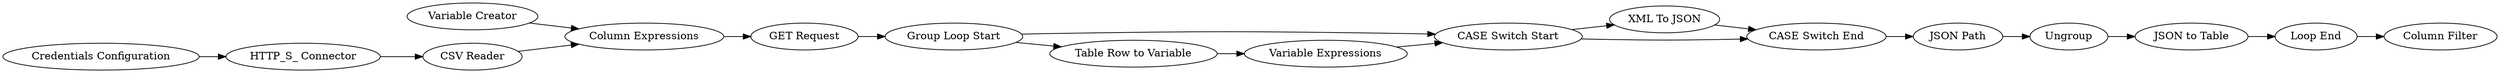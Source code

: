 digraph {
	6 [label="CSV Reader"]
	7 [label="Credentials Configuration"]
	8 [label="HTTP_S_ Connector"]
	9 [label="GET Request"]
	10 [label="JSON to Table"]
	13 [label="Variable Creator"]
	14 [label="Column Expressions"]
	21 [label="XML To JSON"]
	30 [label="Variable Expressions"]
	31 [label="CASE Switch Start"]
	32 [label="CASE Switch End"]
	37 [label="Table Row to Variable"]
	39 [label="Group Loop Start"]
	40 [label="Loop End"]
	41 [label="JSON Path"]
	42 [label=Ungroup]
	43 [label="Column Filter"]
	6 -> 14
	7 -> 8
	8 -> 6
	9 -> 39
	10 -> 40
	13 -> 14
	14 -> 9
	21 -> 32
	30 -> 31
	31 -> 21
	31 -> 32
	32 -> 41
	37 -> 30
	39 -> 31
	39 -> 37
	40 -> 43
	41 -> 42
	42 -> 10
	rankdir=LR
}
